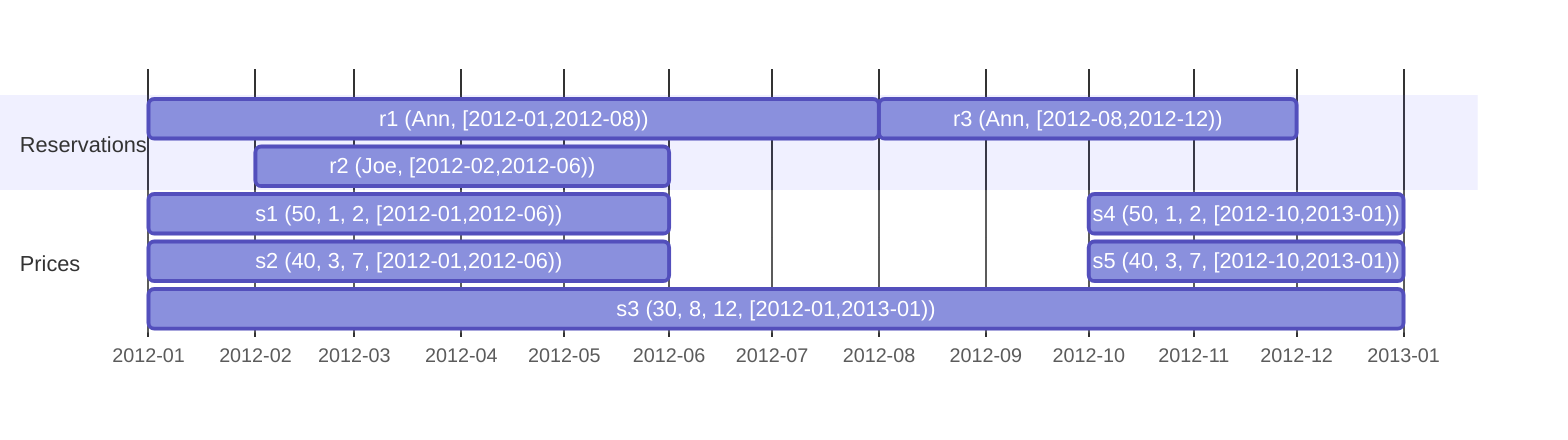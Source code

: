 ---
displayMode: compact
---
gantt
dateFormat YYYY-MM
axisFormat %Y-%m
todayMarker off

section Reservations
r1 (Ann, [2012-01,2012-08))  : r1, 2012-01,2012-08
r2 (Joe, [2012-02,2012-06))  : r2, 2012-02,2012-06
r3 (Ann, [2012-08,2012-12))  : r3, 2012-08,2012-12

section Prices
s1 (50, 1, 2, [2012-01,2012-06))  : s1, 2012-01,2012-06
s2 (40, 3, 7, [2012-01,2012-06))  : s2, 2012-01,2012-06
s3 (30, 8, 12, [2012-01,2013-01)) : s3, 2012-01,2013-01
s4 (50, 1, 2, [2012-10,2013-01))  : s4, 2012-10,2013-01
s5 (40, 3, 7, [2012-10,2013-01))  : s5, 2012-10,2013-01